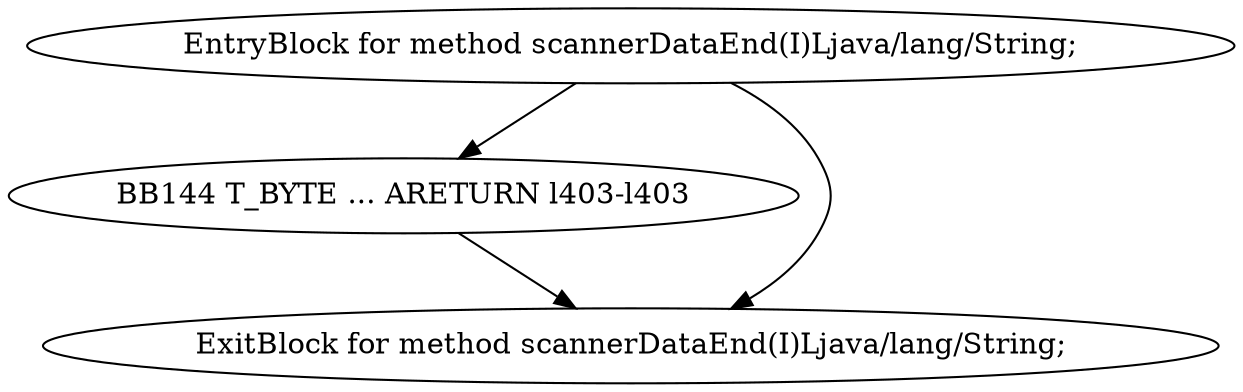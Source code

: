 digraph G {
  1 [ label="BB144 T_BYTE ... ARETURN l403-l403" ];
  2 [ label="EntryBlock for method scannerDataEnd(I)Ljava/lang/String;" ];
  3 [ label="ExitBlock for method scannerDataEnd(I)Ljava/lang/String;" ];
  2 -> 3 [ label="" ];
  2 -> 1 [ label="" ];
  1 -> 3 [ label="" ];
}
